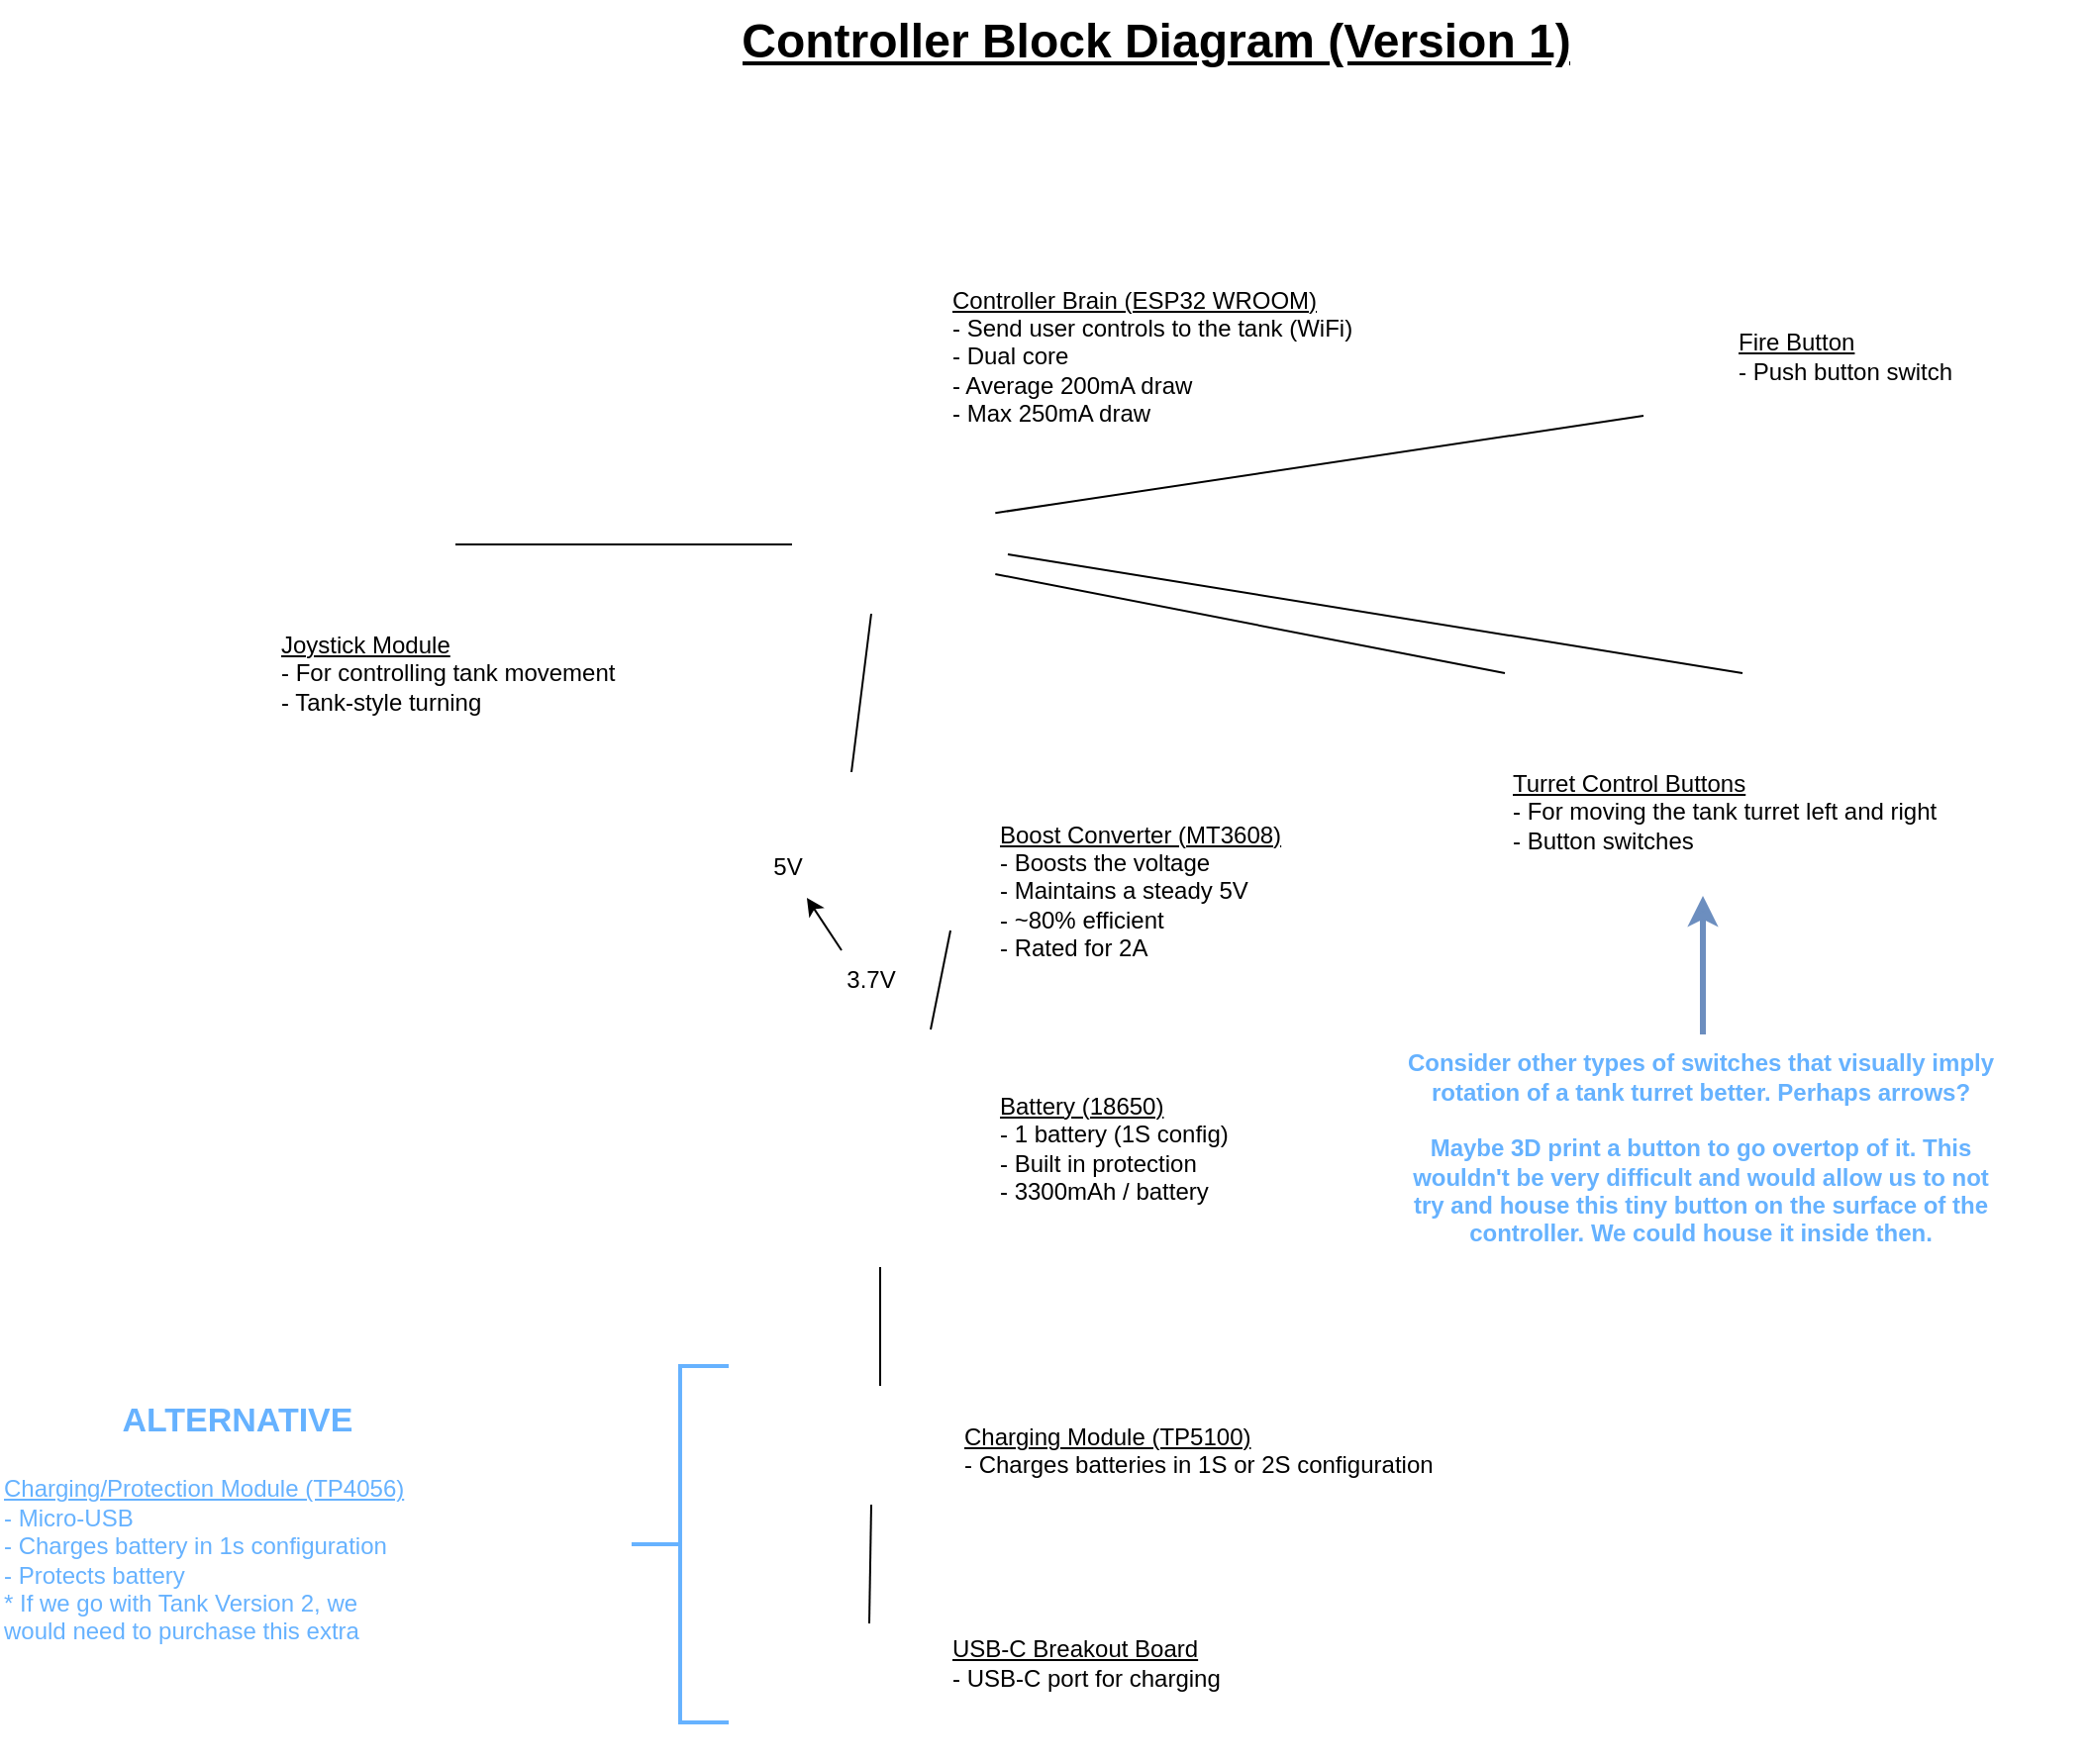 <mxfile version="27.1.4">
  <diagram name="Page-1" id="IhgbCYOcMPkGsroUWeIR">
    <mxGraphModel grid="1" page="1" gridSize="10" guides="1" tooltips="1" connect="1" arrows="0" fold="1" pageScale="1" pageWidth="850" pageHeight="1100" background="light-dark(#ffffff, #121212)" math="0" shadow="0">
      <root>
        <mxCell id="0" />
        <mxCell id="1" parent="0" />
        <mxCell id="puoziL-ow-PrvOYHI_SC-1" value="" style="shape=image;verticalLabelPosition=bottom;labelBackgroundColor=default;verticalAlign=top;aspect=fixed;imageAspect=0;image=https://www.epal.pk/wp-content/uploads/2018/02/MT3608-Pakistan.jpg;rotation=90;connectable=0;" vertex="1" parent="1">
          <mxGeometry x="657.5" y="460" width="95" height="95" as="geometry" />
        </mxCell>
        <mxCell id="zjPIbA5Rt3MyUWwcl-64-1" value="" style="shape=image;verticalLabelPosition=bottom;labelBackgroundColor=default;verticalAlign=top;aspect=fixed;imageAspect=0;image=https://cdn.ecommercedns.uk/files/2/258392/1/40083751/18650-3-7v-1200mah-battery.jpg;connectable=0;rotation=-45;" vertex="1" parent="1">
          <mxGeometry x="660" y="609.6" width="120" height="90.4" as="geometry" />
        </mxCell>
        <mxCell id="zjPIbA5Rt3MyUWwcl-64-35" value="" style="endArrow=none;html=1;rounded=0;shadow=0;flowAnimation=0;" edge="1" parent="1">
          <mxGeometry width="50" height="50" relative="1" as="geometry">
            <mxPoint x="740" y="540" as="sourcePoint" />
            <mxPoint x="730" y="590" as="targetPoint" />
          </mxGeometry>
        </mxCell>
        <mxCell id="zjPIbA5Rt3MyUWwcl-64-52" value="3.7V" style="text;html=1;align=center;verticalAlign=middle;whiteSpace=wrap;rounded=0;" vertex="1" parent="1">
          <mxGeometry x="670" y="550" width="60" height="30" as="geometry" />
        </mxCell>
        <mxCell id="zjPIbA5Rt3MyUWwcl-64-53" value="5V" style="text;html=1;align=center;verticalAlign=middle;whiteSpace=wrap;rounded=0;" vertex="1" parent="1">
          <mxGeometry x="628" y="492.5" width="60" height="30" as="geometry" />
        </mxCell>
        <mxCell id="zjPIbA5Rt3MyUWwcl-64-54" value="" style="endArrow=classic;html=1;rounded=0;entryX=0.658;entryY=1.033;entryDx=0;entryDy=0;exitX=0.25;exitY=0;exitDx=0;exitDy=0;entryPerimeter=0;" edge="1" parent="1" source="zjPIbA5Rt3MyUWwcl-64-52" target="zjPIbA5Rt3MyUWwcl-64-53">
          <mxGeometry width="50" height="50" relative="1" as="geometry">
            <mxPoint x="760" y="570" as="sourcePoint" />
            <mxPoint x="810" y="520" as="targetPoint" />
          </mxGeometry>
        </mxCell>
        <mxCell id="zjPIbA5Rt3MyUWwcl-64-59" value="&lt;div style=&quot;&quot;&gt;&lt;u&gt;USB-C Breakout Board&lt;/u&gt;&lt;/div&gt;&lt;div style=&quot;&quot;&gt;- USB-C port for charging&lt;/div&gt;" style="text;html=1;align=left;verticalAlign=middle;whiteSpace=wrap;rounded=0;" vertex="1" parent="1">
          <mxGeometry x="739" y="860" width="270" height="100" as="geometry" />
        </mxCell>
        <mxCell id="zjPIbA5Rt3MyUWwcl-64-60" value="&lt;div style=&quot;&quot;&gt;&lt;span style=&quot;background-color: transparent; color: light-dark(rgb(0, 0, 0), rgb(255, 255, 255));&quot;&gt;&lt;u&gt;Boost Converter (MT3608)&lt;/u&gt;&lt;/span&gt;&lt;/div&gt;&lt;div style=&quot;&quot;&gt;&lt;span style=&quot;background-color: transparent; color: light-dark(rgb(0, 0, 0), rgb(255, 255, 255));&quot;&gt;- Boosts the voltage&lt;/span&gt;&lt;/div&gt;&lt;div style=&quot;&quot;&gt;&lt;span style=&quot;background-color: transparent; color: light-dark(rgb(0, 0, 0), rgb(255, 255, 255));&quot;&gt;- Maintains a steady 5V&lt;/span&gt;&lt;/div&gt;&lt;div style=&quot;&quot;&gt;&lt;span style=&quot;background-color: transparent; color: light-dark(rgb(0, 0, 0), rgb(255, 255, 255));&quot;&gt;- ~80% efficient&lt;/span&gt;&lt;/div&gt;&lt;div style=&quot;&quot;&gt;&lt;span style=&quot;background-color: transparent; color: light-dark(rgb(0, 0, 0), rgb(255, 255, 255));&quot;&gt;- Rated for 2A&lt;/span&gt;&lt;/div&gt;" style="text;html=1;align=left;verticalAlign=middle;whiteSpace=wrap;rounded=0;" vertex="1" parent="1">
          <mxGeometry x="762.65" y="470" width="167" height="100" as="geometry" />
        </mxCell>
        <mxCell id="zjPIbA5Rt3MyUWwcl-64-63" value="&lt;div style=&quot;&quot;&gt;&lt;u&gt;Battery (18650)&lt;/u&gt;&lt;/div&gt;&lt;div style=&quot;&quot;&gt;- 1 battery (1S config)&lt;/div&gt;&lt;div style=&quot;&quot;&gt;- Built in protection&lt;/div&gt;&lt;div style=&quot;&quot;&gt;- 3300mAh / battery&lt;/div&gt;" style="text;html=1;align=left;verticalAlign=middle;whiteSpace=wrap;rounded=0;connectable=0;" vertex="1" parent="1">
          <mxGeometry x="762.65" y="600" width="270" height="100" as="geometry" />
        </mxCell>
        <mxCell id="zjPIbA5Rt3MyUWwcl-64-64" value="&lt;h1 style=&quot;margin-top: 0px;&quot;&gt;&lt;u&gt;Controller Block Diagram (Version 1)&lt;/u&gt;&lt;/h1&gt;" style="text;html=1;whiteSpace=wrap;overflow=hidden;rounded=0;align=center;" vertex="1" parent="1">
          <mxGeometry x="629" y="70" width="430" height="40" as="geometry" />
        </mxCell>
        <mxCell id="u5fFptdzWCfrkPfdEsxC-2" value="" style="shape=image;verticalLabelPosition=bottom;labelBackgroundColor=default;verticalAlign=top;aspect=fixed;imageAspect=0;image=https://m.media-amazon.com/images/I/617c6sRPU2L._SL1500_.jpg;connectable=0;" vertex="1" parent="1">
          <mxGeometry x="657.5" y="870.5" width="79" height="79" as="geometry" />
        </mxCell>
        <mxCell id="u5fFptdzWCfrkPfdEsxC-6" value="" style="shape=image;verticalLabelPosition=bottom;labelBackgroundColor=default;verticalAlign=top;aspect=fixed;imageAspect=0;image=https://electra.store/wp-content/uploads/2024/11/TP5100-Single-42V-Dual-84V-2A-Lithium-Battery-Charging-Board-1306873-descriptionImage3.jpg;connectable=0;" vertex="1" parent="1">
          <mxGeometry x="665" y="760" width="80" height="80" as="geometry" />
        </mxCell>
        <mxCell id="zjPIbA5Rt3MyUWwcl-64-34" value="" style="endArrow=none;html=1;rounded=0;" edge="1" parent="1">
          <mxGeometry width="50" height="50" relative="1" as="geometry">
            <mxPoint x="700" y="830" as="sourcePoint" />
            <mxPoint x="699" y="890" as="targetPoint" />
          </mxGeometry>
        </mxCell>
        <mxCell id="u5fFptdzWCfrkPfdEsxC-7" value="" style="endArrow=none;html=1;rounded=0;" edge="1" parent="1">
          <mxGeometry width="50" height="50" relative="1" as="geometry">
            <mxPoint x="704.5" y="770" as="sourcePoint" />
            <mxPoint x="704.5" y="710" as="targetPoint" />
          </mxGeometry>
        </mxCell>
        <mxCell id="u5fFptdzWCfrkPfdEsxC-11" value="&lt;div style=&quot;&quot;&gt;&lt;u&gt;Charging Module (TP5100)&lt;/u&gt;&lt;/div&gt;&lt;div style=&quot;&quot;&gt;- Charges batteries in 1S or 2S configuration&lt;/div&gt;&lt;div style=&quot;&quot;&gt;&lt;br&gt;&lt;/div&gt;" style="text;html=1;align=left;verticalAlign=middle;whiteSpace=wrap;rounded=0;" vertex="1" parent="1">
          <mxGeometry x="745" y="760" width="270" height="100" as="geometry" />
        </mxCell>
        <mxCell id="bnljFfp5SAxGdxYjFOsb-1" value="" style="shape=image;verticalLabelPosition=bottom;labelBackgroundColor=default;verticalAlign=top;aspect=fixed;imageAspect=0;image=https://images-cdn.ubuy.co.in/63c8b4bd3bcb4d0aea1a0ef3-aitrip-6pcs-for-esp32-devkitc-core-board.jpg;connectable=0;" vertex="1" parent="1">
          <mxGeometry x="640.97" y="280" width="128.05" height="109.12" as="geometry" />
        </mxCell>
        <mxCell id="bnljFfp5SAxGdxYjFOsb-2" value="" style="endArrow=none;html=1;rounded=0;" edge="1" parent="1">
          <mxGeometry width="50" height="50" relative="1" as="geometry">
            <mxPoint x="690" y="460" as="sourcePoint" />
            <mxPoint x="700" y="380" as="targetPoint" />
          </mxGeometry>
        </mxCell>
        <mxCell id="bnljFfp5SAxGdxYjFOsb-4" value="" style="shape=image;verticalLabelPosition=bottom;labelBackgroundColor=default;verticalAlign=top;aspect=fixed;imageAspect=0;image=https://www.devobox.com/3180-large_default/dual-axis-xy-joystick-module-for-arduino.jpg;flipH=1;connectable=0;" vertex="1" parent="1">
          <mxGeometry x="400" y="270" width="110" height="110" as="geometry" />
        </mxCell>
        <mxCell id="bnljFfp5SAxGdxYjFOsb-5" value="" style="endArrow=none;html=1;rounded=0;" edge="1" parent="1">
          <mxGeometry width="50" height="50" relative="1" as="geometry">
            <mxPoint x="490" y="345" as="sourcePoint" />
            <mxPoint x="660" y="345" as="targetPoint" />
          </mxGeometry>
        </mxCell>
        <mxCell id="bnljFfp5SAxGdxYjFOsb-6" value="&lt;div style=&quot;&quot;&gt;&lt;u&gt;Controller Brain (ESP32 WROOM)&lt;/u&gt;&lt;/div&gt;&lt;div style=&quot;&quot;&gt;&lt;span style=&quot;background-color: transparent; color: light-dark(rgb(0, 0, 0), rgb(255, 255, 255));&quot;&gt;- Send user controls to the tank (WiFi)&lt;/span&gt;&lt;/div&gt;&lt;div style=&quot;&quot;&gt;&lt;span style=&quot;background-color: transparent; color: light-dark(rgb(0, 0, 0), rgb(255, 255, 255));&quot;&gt;- Dual core&lt;/span&gt;&lt;/div&gt;&lt;div style=&quot;&quot;&gt;&lt;span style=&quot;background-color: transparent; color: light-dark(rgb(0, 0, 0), rgb(255, 255, 255));&quot;&gt;- Average 200mA draw&lt;/span&gt;&lt;/div&gt;&lt;div style=&quot;&quot;&gt;&lt;span style=&quot;background-color: transparent; color: light-dark(rgb(0, 0, 0), rgb(255, 255, 255));&quot;&gt;- Max 250mA draw&lt;/span&gt;&lt;/div&gt;" style="text;html=1;align=left;verticalAlign=middle;whiteSpace=wrap;rounded=0;" vertex="1" parent="1">
          <mxGeometry x="739" y="200" width="241" height="100" as="geometry" />
        </mxCell>
        <mxCell id="bnljFfp5SAxGdxYjFOsb-7" value="" style="shape=image;verticalLabelPosition=bottom;labelBackgroundColor=default;verticalAlign=top;aspect=fixed;imageAspect=0;image=https://robotools.in/wp-content/uploads/2022/10/6x6x5mm-Tactile-Push-Button-Switch-4-1.jpg;connectable=0;" vertex="1" parent="1">
          <mxGeometry x="1000" y="380" width="73" height="73" as="geometry" />
        </mxCell>
        <mxCell id="bnljFfp5SAxGdxYjFOsb-10" value="" style="shape=image;verticalLabelPosition=bottom;labelBackgroundColor=default;verticalAlign=top;aspect=fixed;imageAspect=0;image=https://www.pcboard.ca/image/cache/catalog/products/switches/pushbuttons/mini-pb/pushbutton-momentary-red-button-800x800.jpg;connectable=0;" vertex="1" parent="1">
          <mxGeometry x="1050" y="200" width="100" height="100" as="geometry" />
        </mxCell>
        <mxCell id="bnljFfp5SAxGdxYjFOsb-11" value="" style="shape=image;verticalLabelPosition=bottom;labelBackgroundColor=default;verticalAlign=top;aspect=fixed;imageAspect=0;image=https://robotools.in/wp-content/uploads/2022/10/6x6x5mm-Tactile-Push-Button-Switch-4-1.jpg;connectable=0;" vertex="1" parent="1">
          <mxGeometry x="1120" y="380" width="73" height="73" as="geometry" />
        </mxCell>
        <mxCell id="bnljFfp5SAxGdxYjFOsb-12" value="" style="endArrow=none;html=1;rounded=0;" edge="1" parent="1">
          <mxGeometry width="50" height="50" relative="1" as="geometry">
            <mxPoint x="762.65" y="360" as="sourcePoint" />
            <mxPoint x="1020" y="410" as="targetPoint" />
          </mxGeometry>
        </mxCell>
        <mxCell id="bnljFfp5SAxGdxYjFOsb-13" value="" style="endArrow=none;html=1;rounded=0;" edge="1" parent="1">
          <mxGeometry width="50" height="50" relative="1" as="geometry">
            <mxPoint x="768.98" y="350" as="sourcePoint" />
            <mxPoint x="1140" y="410" as="targetPoint" />
          </mxGeometry>
        </mxCell>
        <mxCell id="bnljFfp5SAxGdxYjFOsb-14" value="" style="endArrow=none;html=1;rounded=0;" edge="1" parent="1">
          <mxGeometry width="50" height="50" relative="1" as="geometry">
            <mxPoint x="762.65" y="329.12" as="sourcePoint" />
            <mxPoint x="1090" y="280" as="targetPoint" />
          </mxGeometry>
        </mxCell>
        <mxCell id="bnljFfp5SAxGdxYjFOsb-17" value="&lt;div style=&quot;&quot;&gt;&lt;u&gt;Turret Control Buttons&lt;/u&gt;&lt;/div&gt;&lt;div style=&quot;&quot;&gt;- For moving the tank turret left and right&lt;/div&gt;&lt;div style=&quot;&quot;&gt;- Button switches&lt;/div&gt;" style="text;html=1;align=left;verticalAlign=middle;whiteSpace=wrap;rounded=0;" vertex="1" parent="1">
          <mxGeometry x="1021.5" y="450" width="218.5" height="60" as="geometry" />
        </mxCell>
        <mxCell id="bnljFfp5SAxGdxYjFOsb-18" value="&lt;div style=&quot;&quot;&gt;&lt;u&gt;Fire Button&lt;/u&gt;&lt;/div&gt;&lt;div style=&quot;&quot;&gt;- Push button switch&lt;/div&gt;" style="text;html=1;align=left;verticalAlign=middle;whiteSpace=wrap;rounded=0;" vertex="1" parent="1">
          <mxGeometry x="1136" y="220" width="178.5" height="60" as="geometry" />
        </mxCell>
        <mxCell id="bnljFfp5SAxGdxYjFOsb-19" value="&lt;div style=&quot;&quot;&gt;&lt;u&gt;Joystick Module&lt;/u&gt;&lt;/div&gt;&lt;div style=&quot;&quot;&gt;- For controlling tank movement&lt;/div&gt;&lt;div style=&quot;&quot;&gt;- Tank-style turning&lt;/div&gt;" style="text;html=1;align=left;verticalAlign=middle;whiteSpace=wrap;rounded=0;" vertex="1" parent="1">
          <mxGeometry x="400" y="380" width="218.5" height="60" as="geometry" />
        </mxCell>
        <mxCell id="bnljFfp5SAxGdxYjFOsb-20" value="" style="endArrow=classic;html=1;rounded=0;strokeWidth=3;fillColor=#dae8fc;strokeColor=#6c8ebf;" edge="1" parent="1">
          <mxGeometry width="50" height="50" relative="1" as="geometry">
            <mxPoint x="1120" y="592.5" as="sourcePoint" />
            <mxPoint x="1120" y="522.5" as="targetPoint" />
          </mxGeometry>
        </mxCell>
        <mxCell id="bnljFfp5SAxGdxYjFOsb-21" value="Consider other types of switches that visually imply rotation of a tank turret better.&amp;nbsp;&lt;span style=&quot;background-color: transparent; color: light-dark(rgb(102, 178, 255), rgb(37, 102, 168));&quot;&gt;Perhaps arrows?&lt;/span&gt;&lt;div&gt;&lt;span style=&quot;background-color: transparent; color: light-dark(rgb(102, 178, 255), rgb(37, 102, 168));&quot;&gt;&lt;br&gt;&lt;/span&gt;&lt;/div&gt;&lt;div&gt;&lt;span style=&quot;background-color: transparent; color: light-dark(rgb(102, 178, 255), rgb(37, 102, 168));&quot;&gt;Maybe 3D print a button to go overtop of it. This wouldn&#39;t be very difficult and would allow us to not try and house this tiny button on the surface of the controller. We could house it inside then.&lt;/span&gt;&lt;/div&gt;" style="text;html=1;align=center;verticalAlign=middle;whiteSpace=wrap;rounded=0;fontColor=#66B2FF;fontStyle=1" vertex="1" parent="1">
          <mxGeometry x="966.5" y="600" width="303.5" height="100" as="geometry" />
        </mxCell>
        <mxCell id="bnljFfp5SAxGdxYjFOsb-26" value="" style="shape=image;verticalLabelPosition=bottom;labelBackgroundColor=default;verticalAlign=top;aspect=fixed;imageAspect=0;image=https://technicalhut.in/wp-content/uploads/2021/12/TP4056-1.jpg;" vertex="1" parent="1">
          <mxGeometry x="470" y="792.5" width="115" height="115" as="geometry" />
        </mxCell>
        <mxCell id="bnljFfp5SAxGdxYjFOsb-27" value="" style="strokeWidth=2;html=1;shape=mxgraph.flowchart.annotation_2;align=left;labelPosition=right;pointerEvents=1;flipH=0;fontColor=#66B2FF;strokeColor=#66B2FF;" vertex="1" parent="1">
          <mxGeometry x="578.97" y="760" width="49.03" height="180" as="geometry" />
        </mxCell>
        <mxCell id="bnljFfp5SAxGdxYjFOsb-29" value="&lt;div style=&quot;&quot;&gt;&lt;u&gt;Charging/Protection Module (TP4056)&lt;/u&gt;&lt;/div&gt;&lt;div style=&quot;&quot;&gt;- Micro-USB&lt;/div&gt;&lt;div style=&quot;&quot;&gt;- Charges battery in 1s configuration&lt;/div&gt;&lt;div style=&quot;&quot;&gt;- Protects battery&lt;/div&gt;&lt;div style=&quot;&quot;&gt;* If we go with Tank Version 2, we would need to purchase this extra&lt;/div&gt;" style="text;html=1;align=left;verticalAlign=middle;whiteSpace=wrap;rounded=0;fontColor=#66B2FF;" vertex="1" parent="1">
          <mxGeometry x="260" y="807.5" width="210" height="100" as="geometry" />
        </mxCell>
        <mxCell id="bnljFfp5SAxGdxYjFOsb-30" value="&lt;font&gt;ALTERNATIVE&lt;/font&gt;" style="text;html=1;align=center;verticalAlign=middle;whiteSpace=wrap;rounded=0;fontSize=17;fontStyle=1;fontColor=#66B2FF;" vertex="1" parent="1">
          <mxGeometry x="310" y="767.5" width="140" height="40" as="geometry" />
        </mxCell>
      </root>
    </mxGraphModel>
  </diagram>
</mxfile>
